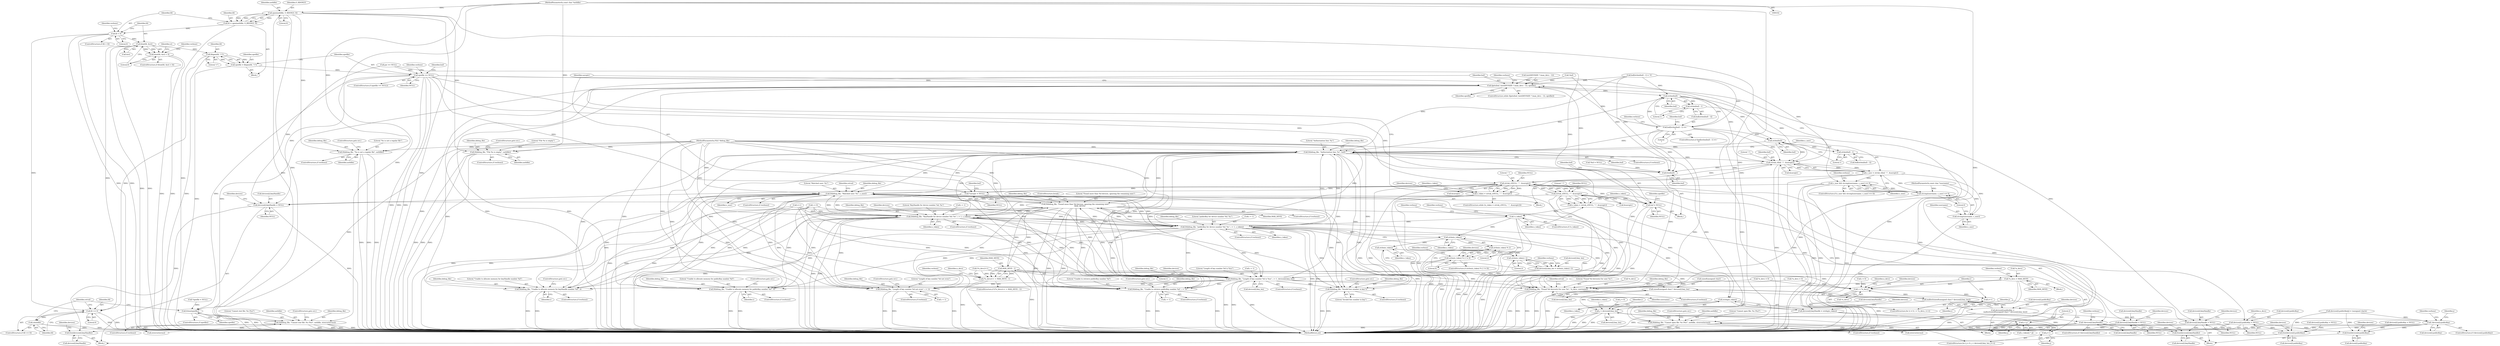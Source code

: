 digraph "0_pam-u2f_18b1914e32b74ff52000f10e97067e841e5fff62_1@API" {
"1000146" [label="(Call,open(authfile, O_RDONLY, 0))"];
"1000103" [label="(MethodParameterIn,const char *authfile)"];
"1000144" [label="(Call,fd = open(authfile, O_RDONLY, 0))"];
"1000151" [label="(Call,fd < 0)"];
"1000166" [label="(Call,fstat(fd, &st))"];
"1000165" [label="(Call,fstat(fd, &st) < 0)"];
"1000276" [label="(Call,fdopen(fd, \"r\"))"];
"1000274" [label="(Call,opwfile = fdopen(fd, \"r\"))"];
"1000280" [label="(Call,opwfile == NULL)"];
"1000316" [label="(Call,fgets(buf, (int)(DEVSIZE * (max_devs - 1)), opwfile))"];
"1000336" [label="(Call,strlen(buf))"];
"1000332" [label="(Call,buf[strlen(buf) - 1] == '\n')"];
"1000344" [label="(Call,strlen(buf))"];
"1000343" [label="(Call,strlen(buf) - 1)"];
"1000350" [label="(Call,D(debug_file, \"Authorization line: %s\", buf))"];
"1000356" [label="(Call,strtok_r(buf, \":\", &saveptr))"];
"1000354" [label="(Call,s_user = strtok_r(buf, \":\", &saveptr))"];
"1000362" [label="(Call,s_user && strcmp(username, s_user) == 0)"];
"1000372" [label="(Call,D(debug_file, \"Matched user: %s\", s_user))"];
"1000462" [label="(Call,D(debug_file, \"Found more than %d devices, ignoring the remaining ones\",\n               MAX_DEVS))"];
"1000452" [label="(Call,MAX_DEVS - 1)"];
"1000448" [label="(Call,(*n_devs)++ > MAX_DEVS - 1)"];
"1000456" [label="(Call,*n_devs = MAX_DEVS)"];
"1000384" [label="(Call,i < *n_devs)"];
"1000388" [label="(Call,i++)"];
"1000648" [label="(Call,D(debug_file, \"Found %d device(s) for user %s\", *n_devs, username))"];
"1000469" [label="(Call,D(debug_file, \"KeyHandle for device number %d: %s\", i + 1, s_token))"];
"1000482" [label="(Call,strdup(s_token))"];
"1000476" [label="(Call,devices[i].keyHandle = strdup(s_token))"];
"1000485" [label="(Call,!devices[i].keyHandle)"];
"1000391" [label="(Call,free(devices[i].keyHandle))"];
"1000670" [label="(Call,free(devices[i].keyHandle))"];
"1000494" [label="(Call,D(debug_file, \"Unable to allocate memory for keyHandle number %d\", i))"];
"1000512" [label="(Call,D(debug_file, \"Unable to retrieve publicKey number %d\", i + 1))"];
"1000521" [label="(Call,D(debug_file, \"publicKey for device number %d: %s\", i + 1, s_token))"];
"1000531" [label="(Call,strlen(s_token))"];
"1000530" [label="(Call,strlen(s_token) % 2)"];
"1000529" [label="(Call,strlen(s_token) % 2 != 0)"];
"1000552" [label="(Call,strlen(s_token))"];
"1000551" [label="(Call,strlen(s_token) / 2)"];
"1000545" [label="(Call,devices[i].key_len = strlen(s_token) / 2)"];
"1000557" [label="(Call,D(debug_file, \"Length of key number %d is %zu\", i + 1, devices[i].key_len))"];
"1000538" [label="(Call,D(debug_file, \"Length of key number %d not even\", i + 1))"];
"1000575" [label="(Call,sizeof(unsigned char) * devices[i].key_len)"];
"1000574" [label="(Call,malloc((sizeof(unsigned char) * devices[i].key_len)))"];
"1000568" [label="(Call,devices[i].publicKey =\n          malloc((sizeof(unsigned char) * devices[i].key_len)))"];
"1000584" [label="(Call,!devices[i].publicKey)"];
"1000397" [label="(Call,free(devices[i].publicKey))"];
"1000676" [label="(Call,free(devices[i].publicKey))"];
"1000602" [label="(Call,j < devices[i].key_len)"];
"1000619" [label="(Call,2 * j)"];
"1000609" [label="(Call,j++)"];
"1000593" [label="(Call,D(debug_file, \"Unable to allocate memory for publicKey number %d\", i))"];
"1000629" [label="(Call,D(debug_file, \"Invalid hex number in key\"))"];
"1000364" [label="(Call,strcmp(username, s_user) == 0)"];
"1000365" [label="(Call,strcmp(username, s_user))"];
"1000427" [label="(Call,strtok_r(NULL, \",\", &saveptr))"];
"1000328" [label="(Call,*saveptr = NULL)"];
"1000403" [label="(Call,devices[i].keyHandle = NULL)"];
"1000425" [label="(Call,s_token = strtok_r(NULL, \",\", &saveptr))"];
"1000433" [label="(Call,devices[i].keyHandle = NULL)"];
"1000440" [label="(Call,devices[i].publicKey = NULL)"];
"1000501" [label="(Call,strtok_r(NULL, \":\", &saveptr))"];
"1000499" [label="(Call,s_token = strtok_r(NULL, \":\", &saveptr))"];
"1000507" [label="(Call,!s_token)"];
"1000682" [label="(Call,devices[i].keyHandle = NULL)"];
"1000706" [label="(Call,buf = NULL)"];
"1000704" [label="(Call,free(buf))"];
"1000335" [label="(Call,strlen(buf) - 1)"];
"1000711" [label="(Call,fclose(opwfile))"];
"1000715" [label="(Call,fd >= 0)"];
"1000718" [label="(Call,close(fd))"];
"1000157" [label="(Call,D(debug_file, \"Cannot open file: %s (%s)\", authfile, strerror(errno)))"];
"1000174" [label="(Call,D(debug_file, \"Cannot stat file: %s (%s)\", authfile, strerror(errno)))"];
"1000190" [label="(Call,D(debug_file, \"%s is not a regular file\", authfile))"];
"1000204" [label="(Call,D(debug_file, \"File %s is empty\", authfile))"];
"1000436" [label="(Identifier,devices)"];
"1000375" [label="(Identifier,s_user)"];
"1000458" [label="(Identifier,n_devs)"];
"1000206" [label="(Literal,\"File %s is empty\")"];
"1000388" [label="(Call,i++)"];
"1000597" [label="(ControlStructure,goto err;)"];
"1000467" [label="(ControlStructure,if (verbose))"];
"1000174" [label="(Call,D(debug_file, \"Cannot stat file: %s (%s)\", authfile, strerror(errno)))"];
"1000357" [label="(Identifier,buf)"];
"1000362" [label="(Call,s_user && strcmp(username, s_user) == 0)"];
"1000155" [label="(ControlStructure,if (verbose))"];
"1000689" [label="(Call,devices[i].publicKey = NULL)"];
"1000386" [label="(Call,*n_devs)"];
"1000336" [label="(Call,strlen(buf))"];
"1000371" [label="(Identifier,verbose)"];
"1000432" [label="(Block,)"];
"1000499" [label="(Call,s_token = strtok_r(NULL, \":\", &saveptr))"];
"1000146" [label="(Call,open(authfile, O_RDONLY, 0))"];
"1000385" [label="(Identifier,i)"];
"1000403" [label="(Call,devices[i].keyHandle = NULL)"];
"1000433" [label="(Call,devices[i].keyHandle = NULL)"];
"1000331" [label="(ControlStructure,if (buf[strlen(buf) - 1] == '\n'))"];
"1000512" [label="(Call,D(debug_file, \"Unable to retrieve publicKey number %d\", i + 1))"];
"1000492" [label="(ControlStructure,if (verbose))"];
"1000358" [label="(Literal,\":\")"];
"1000649" [label="(Identifier,debug_file)"];
"1000173" [label="(Identifier,verbose)"];
"1000554" [label="(Literal,2)"];
"1000558" [label="(Identifier,debug_file)"];
"1000621" [label="(Identifier,j)"];
"1000591" [label="(ControlStructure,if (verbose))"];
"1000367" [label="(Identifier,s_user)"];
"1000532" [label="(Identifier,s_token)"];
"1000370" [label="(ControlStructure,if (verbose))"];
"1000610" [label="(Identifier,j)"];
"1000466" [label="(ControlStructure,break;)"];
"1000598" [label="(ControlStructure,for (j = 0; j < devices[i].key_len; j++))"];
"1000451" [label="(Identifier,n_devs)"];
"1000722" [label="(MethodReturn,int)"];
"1000279" [label="(ControlStructure,if (opwfile == NULL))"];
"1000406" [label="(Identifier,devices)"];
"1000205" [label="(Identifier,debug_file)"];
"1000317" [label="(Identifier,buf)"];
"1000531" [label="(Call,strlen(s_token))"];
"1000278" [label="(Literal,\"r\")"];
"1000454" [label="(Literal,1)"];
"1000389" [label="(Identifier,i)"];
"1000469" [label="(Call,D(debug_file, \"KeyHandle for device number %d: %s\", i + 1, s_token))"];
"1000465" [label="(Identifier,MAX_DEVS)"];
"1000104" [label="(MethodParameterIn,const char *username)"];
"1000718" [label="(Call,close(fd))"];
"1000585" [label="(Call,devices[i].publicKey)"];
"1000456" [label="(Call,*n_devs = MAX_DEVS)"];
"1000227" [label="(Call,pw == NULL)"];
"1000494" [label="(Call,D(debug_file, \"Unable to allocate memory for keyHandle number %d\", i))"];
"1000527" [label="(Identifier,s_token)"];
"1000333" [label="(Call,buf[strlen(buf) - 1])"];
"1000513" [label="(Identifier,debug_file)"];
"1000688" [label="(Identifier,NULL)"];
"1000158" [label="(Identifier,debug_file)"];
"1000609" [label="(Call,j++)"];
"1000404" [label="(Call,devices[i].keyHandle)"];
"1000519" [label="(ControlStructure,if (verbose))"];
"1000683" [label="(Call,devices[i].keyHandle)"];
"1000714" [label="(ControlStructure,if (fd >= 0))"];
"1000346" [label="(Literal,1)"];
"1000140" [label="(Call,*n_devs = 0)"];
"1000446" [label="(Identifier,NULL)"];
"1000151" [label="(Call,fd < 0)"];
"1000344" [label="(Call,strlen(buf))"];
"1000502" [label="(Identifier,NULL)"];
"1000208" [label="(ControlStructure,goto err;)"];
"1000353" [label="(Identifier,buf)"];
"1000594" [label="(Identifier,debug_file)"];
"1000617" [label="(Call,s_token[2 * j])"];
"1000486" [label="(Call,devices[i].keyHandle)"];
"1000421" [label="(Call,i = 0)"];
"1000190" [label="(Call,D(debug_file, \"%s is not a regular file\", authfile))"];
"1000648" [label="(Call,D(debug_file, \"Found %d device(s) for user %s\", *n_devs, username))"];
"1000394" [label="(Identifier,devices)"];
"1000409" [label="(Identifier,NULL)"];
"1000709" [label="(ControlStructure,if (opwfile))"];
"1000453" [label="(Identifier,MAX_DEVS)"];
"1000571" [label="(Identifier,devices)"];
"1000655" [label="(Identifier,retval)"];
"1000350" [label="(Call,D(debug_file, \"Authorization line: %s\", buf))"];
"1000600" [label="(Identifier,j)"];
"1000398" [label="(Call,devices[i].publicKey)"];
"1000191" [label="(Identifier,debug_file)"];
"1000274" [label="(Call,opwfile = fdopen(fd, \"r\"))"];
"1000529" [label="(Call,strlen(s_token) % 2 != 0)"];
"1000334" [label="(Identifier,buf)"];
"1000397" [label="(Call,free(devices[i].publicKey))"];
"1000167" [label="(Identifier,fd)"];
"1000373" [label="(Identifier,debug_file)"];
"1000633" [label="(Call,devices[i].publicKey[j] = (unsigned char)x)"];
"1000595" [label="(Literal,\"Unable to allocate memory for publicKey number %d\")"];
"1000285" [label="(Identifier,verbose)"];
"1000356" [label="(Call,strtok_r(buf, \":\", &saveptr))"];
"1000471" [label="(Literal,\"KeyHandle for device number %d: %s\")"];
"1000682" [label="(Call,devices[i].keyHandle = NULL)"];
"1000632" [label="(ControlStructure,goto err;)"];
"1000110" [label="(Block,)"];
"1000425" [label="(Call,s_token = strtok_r(NULL, \",\", &saveptr))"];
"1000484" [label="(ControlStructure,if (!devices[i].keyHandle))"];
"1000343" [label="(Call,strlen(buf) - 1)"];
"1000536" [label="(ControlStructure,if (verbose))"];
"1000429" [label="(Literal,\",\")"];
"1000468" [label="(Identifier,verbose)"];
"1000337" [label="(Identifier,buf)"];
"1000282" [label="(Identifier,NULL)"];
"1000501" [label="(Call,strtok_r(NULL, \":\", &saveptr))"];
"1000339" [label="(Literal,'\n')"];
"1000380" [label="(ControlStructure,for (i = 0; i < *n_devs; i++))"];
"1000515" [label="(Call,i + 1)"];
"1000345" [label="(Identifier,buf)"];
"1000440" [label="(Call,devices[i].publicKey = NULL)"];
"1000434" [label="(Call,devices[i].keyHandle)"];
"1000520" [label="(Identifier,verbose)"];
"1000653" [label="(Identifier,username)"];
"1000717" [label="(Literal,0)"];
"1000177" [label="(Identifier,authfile)"];
"1000180" [label="(ControlStructure,goto err;)"];
"1000349" [label="(Identifier,verbose)"];
"1000568" [label="(Call,devices[i].publicKey =\n          malloc((sizeof(unsigned char) * devices[i].key_len)))"];
"1000153" [label="(Literal,0)"];
"1000498" [label="(ControlStructure,goto err;)"];
"1000619" [label="(Call,2 * j)"];
"1000631" [label="(Literal,\"Invalid hex number in key\")"];
"1000355" [label="(Identifier,s_user)"];
"1000521" [label="(Call,D(debug_file, \"publicKey for device number %d: %s\", i + 1, s_token))"];
"1000428" [label="(Identifier,NULL)"];
"1000670" [label="(Call,free(devices[i].keyHandle))"];
"1000413" [label="(Identifier,devices)"];
"1000335" [label="(Call,strlen(buf) - 1)"];
"1000603" [label="(Identifier,j)"];
"1000368" [label="(Literal,0)"];
"1000719" [label="(Identifier,fd)"];
"1000540" [label="(Literal,\"Length of key number %d not even\")"];
"1000424" [label="(ControlStructure,while ((s_token = strtok_r(NULL, \",\", &saveptr))))"];
"1000551" [label="(Call,strlen(s_token) / 2)"];
"1000493" [label="(Identifier,verbose)"];
"1000539" [label="(Identifier,debug_file)"];
"1000538" [label="(Call,D(debug_file, \"Length of key number %d not even\", i + 1))"];
"1000510" [label="(ControlStructure,if (verbose))"];
"1000514" [label="(Literal,\"Unable to retrieve publicKey number %d\")"];
"1000163" [label="(ControlStructure,goto err;)"];
"1000152" [label="(Identifier,fd)"];
"1000147" [label="(Identifier,authfile)"];
"1000366" [label="(Identifier,username)"];
"1000705" [label="(Identifier,buf)"];
"1000112" [label="(Call,*buf = NULL)"];
"1000148" [label="(Identifier,O_RDONLY)"];
"1000679" [label="(Identifier,devices)"];
"1000318" [label="(Call,(int)(DEVSIZE * (max_devs - 1)))"];
"1000704" [label="(Call,free(buf))"];
"1000496" [label="(Literal,\"Unable to allocate memory for keyHandle number %d\")"];
"1000332" [label="(Call,buf[strlen(buf) - 1] == '\n')"];
"1000340" [label="(Call,buf[strlen(buf) - 1] = '\0')"];
"1000530" [label="(Call,strlen(s_token) % 2)"];
"1000592" [label="(Identifier,verbose)"];
"1000596" [label="(Identifier,i)"];
"1000706" [label="(Call,buf = NULL)"];
"1000103" [label="(MethodParameterIn,const char *authfile)"];
"1000677" [label="(Call,devices[i].publicKey)"];
"1000511" [label="(Identifier,verbose)"];
"1000630" [label="(Identifier,debug_file)"];
"1000390" [label="(Block,)"];
"1000170" [label="(Literal,0)"];
"1000364" [label="(Call,strcmp(username, s_user) == 0)"];
"1000448" [label="(Call,(*n_devs)++ > MAX_DEVS - 1)"];
"1000457" [label="(Call,*n_devs)"];
"1000150" [label="(ControlStructure,if (fd < 0))"];
"1000365" [label="(Call,strcmp(username, s_user))"];
"1000669" [label="(Block,)"];
"1000587" [label="(Identifier,devices)"];
"1000504" [label="(Call,&saveptr)"];
"1000569" [label="(Call,devices[i].publicKey)"];
"1000427" [label="(Call,strtok_r(NULL, \",\", &saveptr))"];
"1000329" [label="(Identifier,saveptr)"];
"1000276" [label="(Call,fdopen(fd, \"r\"))"];
"1000646" [label="(ControlStructure,if (verbose))"];
"1000392" [label="(Call,devices[i].keyHandle)"];
"1000522" [label="(Identifier,debug_file)"];
"1000330" [label="(Identifier,NULL)"];
"1000374" [label="(Literal,\"Matched user: %s\")"];
"1000161" [label="(Call,strerror(errno))"];
"1000160" [label="(Identifier,authfile)"];
"1000193" [label="(Identifier,authfile)"];
"1000351" [label="(Identifier,debug_file)"];
"1000708" [label="(Identifier,NULL)"];
"1000507" [label="(Call,!s_token)"];
"1000583" [label="(ControlStructure,if (!devices[i].publicKey))"];
"1000430" [label="(Call,&saveptr)"];
"1000325" [label="(Identifier,opwfile)"];
"1000671" [label="(Call,devices[i].keyHandle)"];
"1000315" [label="(ControlStructure,while (fgets(buf, (int)(DEVSIZE * (max_devs - 1)), opwfile)))"];
"1000500" [label="(Identifier,s_token)"];
"1000188" [label="(ControlStructure,if (verbose))"];
"1000575" [label="(Call,sizeof(unsigned char) * devices[i].key_len)"];
"1000552" [label="(Call,strlen(s_token))"];
"1000293" [label="(Identifier,buf)"];
"1000281" [label="(Identifier,opwfile)"];
"1000165" [label="(Call,fstat(fd, &st) < 0)"];
"1000316" [label="(Call,fgets(buf, (int)(DEVSIZE * (max_devs - 1)), opwfile))"];
"1000361" [label="(ControlStructure,if (s_user && strcmp(username, s_user) == 0))"];
"1000495" [label="(Identifier,debug_file)"];
"1000544" [label="(ControlStructure,goto err;)"];
"1000707" [label="(Identifier,buf)"];
"1000533" [label="(Literal,2)"];
"1000485" [label="(Call,!devices[i].keyHandle)"];
"1000477" [label="(Call,devices[i].keyHandle)"];
"1000604" [label="(Call,devices[i].key_len)"];
"1000599" [label="(Call,j = 0)"];
"1000475" [label="(Identifier,s_token)"];
"1000156" [label="(Identifier,verbose)"];
"1000372" [label="(Call,D(debug_file, \"Matched user: %s\", s_user))"];
"1000716" [label="(Identifier,fd)"];
"1000685" [label="(Identifier,devices)"];
"1000302" [label="(Call,!buf)"];
"1000534" [label="(Literal,0)"];
"1000644" [label="(Call,i++)"];
"1000166" [label="(Call,fstat(fd, &st))"];
"1000460" [label="(ControlStructure,if (verbose))"];
"1000280" [label="(Call,opwfile == NULL)"];
"1000172" [label="(ControlStructure,if (verbose))"];
"1000647" [label="(Identifier,verbose)"];
"1000443" [label="(Identifier,devices)"];
"1000559" [label="(Literal,\"Length of key number %d is %zu\")"];
"1000202" [label="(ControlStructure,if (verbose))"];
"1000455" [label="(Block,)"];
"1000417" [label="(Call,*n_devs = 0)"];
"1000541" [label="(Call,i + 1)"];
"1000185" [label="(Identifier,st)"];
"1000546" [label="(Call,devices[i].key_len)"];
"1000508" [label="(Identifier,s_token)"];
"1000548" [label="(Identifier,devices)"];
"1000207" [label="(Identifier,authfile)"];
"1000449" [label="(Call,(*n_devs)++)"];
"1000381" [label="(Call,i = 0)"];
"1000545" [label="(Call,devices[i].key_len = strlen(s_token) / 2)"];
"1000537" [label="(Identifier,verbose)"];
"1000584" [label="(Call,!devices[i].publicKey)"];
"1000275" [label="(Identifier,opwfile)"];
"1000363" [label="(Identifier,s_user)"];
"1000483" [label="(Identifier,s_token)"];
"1000518" [label="(ControlStructure,goto err;)"];
"1000426" [label="(Identifier,s_token)"];
"1000476" [label="(Call,devices[i].keyHandle = strdup(s_token))"];
"1000482" [label="(Call,strdup(s_token))"];
"1000326" [label="(Block,)"];
"1000578" [label="(Call,devices[i].key_len)"];
"1000721" [label="(Identifier,retval)"];
"1000627" [label="(ControlStructure,if (verbose))"];
"1000194" [label="(ControlStructure,goto err;)"];
"1000462" [label="(Call,D(debug_file, \"Found more than %d devices, ignoring the remaining ones\",\n               MAX_DEVS))"];
"1000459" [label="(Identifier,MAX_DEVS)"];
"1000472" [label="(Call,i + 1)"];
"1000528" [label="(ControlStructure,if (strlen(s_token) % 2 != 0))"];
"1000523" [label="(Literal,\"publicKey for device number %d: %s\")"];
"1000400" [label="(Identifier,devices)"];
"1000553" [label="(Identifier,s_token)"];
"1000555" [label="(ControlStructure,if (verbose))"];
"1000178" [label="(Call,strerror(errno))"];
"1000602" [label="(Call,j < devices[i].key_len)"];
"1000710" [label="(Identifier,opwfile)"];
"1000354" [label="(Call,s_user = strtok_r(buf, \":\", &saveptr))"];
"1000461" [label="(Identifier,verbose)"];
"1000557" [label="(Call,D(debug_file, \"Length of key number %d is %zu\", i + 1, devices[i].key_len))"];
"1000464" [label="(Literal,\"Found more than %d devices, ignoring the remaining ones\")"];
"1000204" [label="(Call,D(debug_file, \"File %s is empty\", authfile))"];
"1000620" [label="(Literal,2)"];
"1000692" [label="(Identifier,devices)"];
"1000175" [label="(Identifier,debug_file)"];
"1000384" [label="(Call,i < *n_devs)"];
"1000712" [label="(Identifier,opwfile)"];
"1000447" [label="(ControlStructure,if ((*n_devs)++ > MAX_DEVS - 1))"];
"1000144" [label="(Call,fd = open(authfile, O_RDONLY, 0))"];
"1000711" [label="(Call,fclose(opwfile))"];
"1000192" [label="(Literal,\"%s is not a regular file\")"];
"1000176" [label="(Literal,\"Cannot stat file: %s (%s)\")"];
"1000328" [label="(Call,*saveptr = NULL)"];
"1000463" [label="(Identifier,debug_file)"];
"1000338" [label="(Literal,1)"];
"1000715" [label="(Call,fd >= 0)"];
"1000452" [label="(Call,MAX_DEVS - 1)"];
"1000676" [label="(Call,free(devices[i].publicKey))"];
"1000470" [label="(Identifier,debug_file)"];
"1000410" [label="(Call,devices[i].publicKey = NULL)"];
"1000506" [label="(ControlStructure,if (!s_token))"];
"1000563" [label="(Call,devices[i].key_len)"];
"1000341" [label="(Call,buf[strlen(buf) - 1])"];
"1000703" [label="(Block,)"];
"1000439" [label="(Identifier,NULL)"];
"1000576" [label="(Call,sizeof(unsigned char))"];
"1000352" [label="(Literal,\"Authorization line: %s\")"];
"1000391" [label="(Call,free(devices[i].keyHandle))"];
"1000556" [label="(Identifier,verbose)"];
"1000157" [label="(Call,D(debug_file, \"Cannot open file: %s (%s)\", authfile, strerror(errno)))"];
"1000497" [label="(Identifier,i)"];
"1000650" [label="(Literal,\"Found %d device(s) for user %s\")"];
"1000479" [label="(Identifier,devices)"];
"1000645" [label="(Identifier,i)"];
"1000348" [label="(ControlStructure,if (verbose))"];
"1000618" [label="(Identifier,s_token)"];
"1000503" [label="(Literal,\":\")"];
"1000419" [label="(Identifier,n_devs)"];
"1000377" [label="(Identifier,retval)"];
"1000159" [label="(Literal,\"Cannot open file: %s (%s)\")"];
"1000277" [label="(Identifier,fd)"];
"1000359" [label="(Call,&saveptr)"];
"1000629" [label="(Call,D(debug_file, \"Invalid hex number in key\"))"];
"1000342" [label="(Identifier,buf)"];
"1000560" [label="(Call,i + 1)"];
"1000149" [label="(Literal,0)"];
"1000168" [label="(Call,&st)"];
"1000441" [label="(Call,devices[i].publicKey)"];
"1000574" [label="(Call,malloc((sizeof(unsigned char) * devices[i].key_len)))"];
"1000107" [label="(MethodParameterIn,FILE *debug_file)"];
"1000593" [label="(Call,D(debug_file, \"Unable to allocate memory for publicKey number %d\", i))"];
"1000135" [label="(Call,*opwfile = NULL)"];
"1000651" [label="(Call,*n_devs)"];
"1000164" [label="(ControlStructure,if (fstat(fd, &st) < 0))"];
"1000488" [label="(Identifier,devices)"];
"1000524" [label="(Call,i + 1)"];
"1000145" [label="(Identifier,fd)"];
"1000146" -> "1000144"  [label="AST: "];
"1000146" -> "1000149"  [label="CFG: "];
"1000147" -> "1000146"  [label="AST: "];
"1000148" -> "1000146"  [label="AST: "];
"1000149" -> "1000146"  [label="AST: "];
"1000144" -> "1000146"  [label="CFG: "];
"1000146" -> "1000722"  [label="DDG: "];
"1000146" -> "1000722"  [label="DDG: "];
"1000146" -> "1000144"  [label="DDG: "];
"1000146" -> "1000144"  [label="DDG: "];
"1000146" -> "1000144"  [label="DDG: "];
"1000103" -> "1000146"  [label="DDG: "];
"1000146" -> "1000157"  [label="DDG: "];
"1000146" -> "1000174"  [label="DDG: "];
"1000146" -> "1000190"  [label="DDG: "];
"1000146" -> "1000204"  [label="DDG: "];
"1000103" -> "1000102"  [label="AST: "];
"1000103" -> "1000722"  [label="DDG: "];
"1000103" -> "1000157"  [label="DDG: "];
"1000103" -> "1000174"  [label="DDG: "];
"1000103" -> "1000190"  [label="DDG: "];
"1000103" -> "1000204"  [label="DDG: "];
"1000144" -> "1000110"  [label="AST: "];
"1000145" -> "1000144"  [label="AST: "];
"1000152" -> "1000144"  [label="CFG: "];
"1000144" -> "1000722"  [label="DDG: "];
"1000144" -> "1000151"  [label="DDG: "];
"1000151" -> "1000150"  [label="AST: "];
"1000151" -> "1000153"  [label="CFG: "];
"1000152" -> "1000151"  [label="AST: "];
"1000153" -> "1000151"  [label="AST: "];
"1000156" -> "1000151"  [label="CFG: "];
"1000167" -> "1000151"  [label="CFG: "];
"1000151" -> "1000722"  [label="DDG: "];
"1000151" -> "1000722"  [label="DDG: "];
"1000151" -> "1000166"  [label="DDG: "];
"1000151" -> "1000715"  [label="DDG: "];
"1000166" -> "1000165"  [label="AST: "];
"1000166" -> "1000168"  [label="CFG: "];
"1000167" -> "1000166"  [label="AST: "];
"1000168" -> "1000166"  [label="AST: "];
"1000170" -> "1000166"  [label="CFG: "];
"1000166" -> "1000722"  [label="DDG: "];
"1000166" -> "1000722"  [label="DDG: "];
"1000166" -> "1000165"  [label="DDG: "];
"1000166" -> "1000165"  [label="DDG: "];
"1000166" -> "1000276"  [label="DDG: "];
"1000166" -> "1000715"  [label="DDG: "];
"1000165" -> "1000164"  [label="AST: "];
"1000165" -> "1000170"  [label="CFG: "];
"1000170" -> "1000165"  [label="AST: "];
"1000173" -> "1000165"  [label="CFG: "];
"1000185" -> "1000165"  [label="CFG: "];
"1000165" -> "1000722"  [label="DDG: "];
"1000165" -> "1000722"  [label="DDG: "];
"1000276" -> "1000274"  [label="AST: "];
"1000276" -> "1000278"  [label="CFG: "];
"1000277" -> "1000276"  [label="AST: "];
"1000278" -> "1000276"  [label="AST: "];
"1000274" -> "1000276"  [label="CFG: "];
"1000276" -> "1000722"  [label="DDG: "];
"1000276" -> "1000274"  [label="DDG: "];
"1000276" -> "1000274"  [label="DDG: "];
"1000276" -> "1000715"  [label="DDG: "];
"1000274" -> "1000110"  [label="AST: "];
"1000275" -> "1000274"  [label="AST: "];
"1000281" -> "1000274"  [label="CFG: "];
"1000274" -> "1000722"  [label="DDG: "];
"1000274" -> "1000280"  [label="DDG: "];
"1000280" -> "1000279"  [label="AST: "];
"1000280" -> "1000282"  [label="CFG: "];
"1000281" -> "1000280"  [label="AST: "];
"1000282" -> "1000280"  [label="AST: "];
"1000285" -> "1000280"  [label="CFG: "];
"1000293" -> "1000280"  [label="CFG: "];
"1000280" -> "1000722"  [label="DDG: "];
"1000280" -> "1000722"  [label="DDG: "];
"1000280" -> "1000722"  [label="DDG: "];
"1000227" -> "1000280"  [label="DDG: "];
"1000280" -> "1000316"  [label="DDG: "];
"1000280" -> "1000328"  [label="DDG: "];
"1000280" -> "1000403"  [label="DDG: "];
"1000280" -> "1000427"  [label="DDG: "];
"1000280" -> "1000682"  [label="DDG: "];
"1000280" -> "1000706"  [label="DDG: "];
"1000280" -> "1000711"  [label="DDG: "];
"1000316" -> "1000315"  [label="AST: "];
"1000316" -> "1000325"  [label="CFG: "];
"1000317" -> "1000316"  [label="AST: "];
"1000318" -> "1000316"  [label="AST: "];
"1000325" -> "1000316"  [label="AST: "];
"1000329" -> "1000316"  [label="CFG: "];
"1000647" -> "1000316"  [label="CFG: "];
"1000316" -> "1000722"  [label="DDG: "];
"1000316" -> "1000722"  [label="DDG: "];
"1000316" -> "1000722"  [label="DDG: "];
"1000316" -> "1000722"  [label="DDG: "];
"1000332" -> "1000316"  [label="DDG: "];
"1000340" -> "1000316"  [label="DDG: "];
"1000302" -> "1000316"  [label="DDG: "];
"1000356" -> "1000316"  [label="DDG: "];
"1000318" -> "1000316"  [label="DDG: "];
"1000316" -> "1000336"  [label="DDG: "];
"1000316" -> "1000704"  [label="DDG: "];
"1000316" -> "1000711"  [label="DDG: "];
"1000336" -> "1000335"  [label="AST: "];
"1000336" -> "1000337"  [label="CFG: "];
"1000337" -> "1000336"  [label="AST: "];
"1000338" -> "1000336"  [label="CFG: "];
"1000336" -> "1000332"  [label="DDG: "];
"1000336" -> "1000335"  [label="DDG: "];
"1000332" -> "1000336"  [label="DDG: "];
"1000340" -> "1000336"  [label="DDG: "];
"1000336" -> "1000344"  [label="DDG: "];
"1000336" -> "1000350"  [label="DDG: "];
"1000336" -> "1000356"  [label="DDG: "];
"1000332" -> "1000331"  [label="AST: "];
"1000332" -> "1000339"  [label="CFG: "];
"1000333" -> "1000332"  [label="AST: "];
"1000339" -> "1000332"  [label="AST: "];
"1000342" -> "1000332"  [label="CFG: "];
"1000349" -> "1000332"  [label="CFG: "];
"1000332" -> "1000722"  [label="DDG: "];
"1000332" -> "1000722"  [label="DDG: "];
"1000340" -> "1000332"  [label="DDG: "];
"1000332" -> "1000344"  [label="DDG: "];
"1000332" -> "1000350"  [label="DDG: "];
"1000332" -> "1000356"  [label="DDG: "];
"1000332" -> "1000704"  [label="DDG: "];
"1000344" -> "1000343"  [label="AST: "];
"1000344" -> "1000345"  [label="CFG: "];
"1000345" -> "1000344"  [label="AST: "];
"1000346" -> "1000344"  [label="CFG: "];
"1000344" -> "1000343"  [label="DDG: "];
"1000344" -> "1000350"  [label="DDG: "];
"1000344" -> "1000356"  [label="DDG: "];
"1000343" -> "1000341"  [label="AST: "];
"1000343" -> "1000346"  [label="CFG: "];
"1000346" -> "1000343"  [label="AST: "];
"1000341" -> "1000343"  [label="CFG: "];
"1000343" -> "1000722"  [label="DDG: "];
"1000350" -> "1000348"  [label="AST: "];
"1000350" -> "1000353"  [label="CFG: "];
"1000351" -> "1000350"  [label="AST: "];
"1000352" -> "1000350"  [label="AST: "];
"1000353" -> "1000350"  [label="AST: "];
"1000355" -> "1000350"  [label="CFG: "];
"1000350" -> "1000722"  [label="DDG: "];
"1000350" -> "1000722"  [label="DDG: "];
"1000521" -> "1000350"  [label="DDG: "];
"1000462" -> "1000350"  [label="DDG: "];
"1000469" -> "1000350"  [label="DDG: "];
"1000372" -> "1000350"  [label="DDG: "];
"1000557" -> "1000350"  [label="DDG: "];
"1000107" -> "1000350"  [label="DDG: "];
"1000340" -> "1000350"  [label="DDG: "];
"1000350" -> "1000356"  [label="DDG: "];
"1000350" -> "1000372"  [label="DDG: "];
"1000350" -> "1000462"  [label="DDG: "];
"1000350" -> "1000469"  [label="DDG: "];
"1000350" -> "1000494"  [label="DDG: "];
"1000350" -> "1000512"  [label="DDG: "];
"1000350" -> "1000521"  [label="DDG: "];
"1000350" -> "1000538"  [label="DDG: "];
"1000350" -> "1000557"  [label="DDG: "];
"1000350" -> "1000593"  [label="DDG: "];
"1000350" -> "1000629"  [label="DDG: "];
"1000350" -> "1000648"  [label="DDG: "];
"1000356" -> "1000354"  [label="AST: "];
"1000356" -> "1000359"  [label="CFG: "];
"1000357" -> "1000356"  [label="AST: "];
"1000358" -> "1000356"  [label="AST: "];
"1000359" -> "1000356"  [label="AST: "];
"1000354" -> "1000356"  [label="CFG: "];
"1000356" -> "1000722"  [label="DDG: "];
"1000356" -> "1000722"  [label="DDG: "];
"1000356" -> "1000354"  [label="DDG: "];
"1000356" -> "1000354"  [label="DDG: "];
"1000356" -> "1000354"  [label="DDG: "];
"1000340" -> "1000356"  [label="DDG: "];
"1000427" -> "1000356"  [label="DDG: "];
"1000356" -> "1000427"  [label="DDG: "];
"1000356" -> "1000704"  [label="DDG: "];
"1000354" -> "1000326"  [label="AST: "];
"1000355" -> "1000354"  [label="AST: "];
"1000363" -> "1000354"  [label="CFG: "];
"1000354" -> "1000722"  [label="DDG: "];
"1000354" -> "1000362"  [label="DDG: "];
"1000354" -> "1000364"  [label="DDG: "];
"1000354" -> "1000365"  [label="DDG: "];
"1000362" -> "1000361"  [label="AST: "];
"1000362" -> "1000363"  [label="CFG: "];
"1000362" -> "1000364"  [label="CFG: "];
"1000363" -> "1000362"  [label="AST: "];
"1000364" -> "1000362"  [label="AST: "];
"1000317" -> "1000362"  [label="CFG: "];
"1000371" -> "1000362"  [label="CFG: "];
"1000362" -> "1000722"  [label="DDG: "];
"1000362" -> "1000722"  [label="DDG: "];
"1000362" -> "1000722"  [label="DDG: "];
"1000364" -> "1000362"  [label="DDG: "];
"1000364" -> "1000362"  [label="DDG: "];
"1000362" -> "1000372"  [label="DDG: "];
"1000372" -> "1000370"  [label="AST: "];
"1000372" -> "1000375"  [label="CFG: "];
"1000373" -> "1000372"  [label="AST: "];
"1000374" -> "1000372"  [label="AST: "];
"1000375" -> "1000372"  [label="AST: "];
"1000377" -> "1000372"  [label="CFG: "];
"1000372" -> "1000722"  [label="DDG: "];
"1000372" -> "1000722"  [label="DDG: "];
"1000372" -> "1000722"  [label="DDG: "];
"1000521" -> "1000372"  [label="DDG: "];
"1000462" -> "1000372"  [label="DDG: "];
"1000469" -> "1000372"  [label="DDG: "];
"1000557" -> "1000372"  [label="DDG: "];
"1000107" -> "1000372"  [label="DDG: "];
"1000372" -> "1000462"  [label="DDG: "];
"1000372" -> "1000469"  [label="DDG: "];
"1000372" -> "1000494"  [label="DDG: "];
"1000372" -> "1000512"  [label="DDG: "];
"1000372" -> "1000521"  [label="DDG: "];
"1000372" -> "1000538"  [label="DDG: "];
"1000372" -> "1000557"  [label="DDG: "];
"1000372" -> "1000593"  [label="DDG: "];
"1000372" -> "1000629"  [label="DDG: "];
"1000372" -> "1000648"  [label="DDG: "];
"1000462" -> "1000460"  [label="AST: "];
"1000462" -> "1000465"  [label="CFG: "];
"1000463" -> "1000462"  [label="AST: "];
"1000464" -> "1000462"  [label="AST: "];
"1000465" -> "1000462"  [label="AST: "];
"1000466" -> "1000462"  [label="CFG: "];
"1000462" -> "1000722"  [label="DDG: "];
"1000462" -> "1000722"  [label="DDG: "];
"1000462" -> "1000722"  [label="DDG: "];
"1000462" -> "1000452"  [label="DDG: "];
"1000521" -> "1000462"  [label="DDG: "];
"1000469" -> "1000462"  [label="DDG: "];
"1000557" -> "1000462"  [label="DDG: "];
"1000107" -> "1000462"  [label="DDG: "];
"1000452" -> "1000462"  [label="DDG: "];
"1000462" -> "1000469"  [label="DDG: "];
"1000462" -> "1000494"  [label="DDG: "];
"1000462" -> "1000512"  [label="DDG: "];
"1000462" -> "1000521"  [label="DDG: "];
"1000462" -> "1000538"  [label="DDG: "];
"1000462" -> "1000557"  [label="DDG: "];
"1000462" -> "1000593"  [label="DDG: "];
"1000462" -> "1000629"  [label="DDG: "];
"1000462" -> "1000648"  [label="DDG: "];
"1000452" -> "1000448"  [label="AST: "];
"1000452" -> "1000454"  [label="CFG: "];
"1000453" -> "1000452"  [label="AST: "];
"1000454" -> "1000452"  [label="AST: "];
"1000448" -> "1000452"  [label="CFG: "];
"1000452" -> "1000722"  [label="DDG: "];
"1000452" -> "1000448"  [label="DDG: "];
"1000452" -> "1000448"  [label="DDG: "];
"1000452" -> "1000456"  [label="DDG: "];
"1000448" -> "1000447"  [label="AST: "];
"1000449" -> "1000448"  [label="AST: "];
"1000458" -> "1000448"  [label="CFG: "];
"1000468" -> "1000448"  [label="CFG: "];
"1000448" -> "1000722"  [label="DDG: "];
"1000448" -> "1000722"  [label="DDG: "];
"1000449" -> "1000448"  [label="DDG: "];
"1000456" -> "1000455"  [label="AST: "];
"1000456" -> "1000459"  [label="CFG: "];
"1000457" -> "1000456"  [label="AST: "];
"1000459" -> "1000456"  [label="AST: "];
"1000461" -> "1000456"  [label="CFG: "];
"1000456" -> "1000722"  [label="DDG: "];
"1000456" -> "1000722"  [label="DDG: "];
"1000456" -> "1000384"  [label="DDG: "];
"1000456" -> "1000648"  [label="DDG: "];
"1000384" -> "1000380"  [label="AST: "];
"1000384" -> "1000386"  [label="CFG: "];
"1000385" -> "1000384"  [label="AST: "];
"1000386" -> "1000384"  [label="AST: "];
"1000394" -> "1000384"  [label="CFG: "];
"1000419" -> "1000384"  [label="CFG: "];
"1000384" -> "1000722"  [label="DDG: "];
"1000388" -> "1000384"  [label="DDG: "];
"1000381" -> "1000384"  [label="DDG: "];
"1000140" -> "1000384"  [label="DDG: "];
"1000449" -> "1000384"  [label="DDG: "];
"1000417" -> "1000384"  [label="DDG: "];
"1000384" -> "1000388"  [label="DDG: "];
"1000388" -> "1000380"  [label="AST: "];
"1000388" -> "1000389"  [label="CFG: "];
"1000389" -> "1000388"  [label="AST: "];
"1000385" -> "1000388"  [label="CFG: "];
"1000648" -> "1000646"  [label="AST: "];
"1000648" -> "1000653"  [label="CFG: "];
"1000649" -> "1000648"  [label="AST: "];
"1000650" -> "1000648"  [label="AST: "];
"1000651" -> "1000648"  [label="AST: "];
"1000653" -> "1000648"  [label="AST: "];
"1000655" -> "1000648"  [label="CFG: "];
"1000648" -> "1000722"  [label="DDG: "];
"1000648" -> "1000722"  [label="DDG: "];
"1000648" -> "1000722"  [label="DDG: "];
"1000648" -> "1000722"  [label="DDG: "];
"1000521" -> "1000648"  [label="DDG: "];
"1000469" -> "1000648"  [label="DDG: "];
"1000557" -> "1000648"  [label="DDG: "];
"1000107" -> "1000648"  [label="DDG: "];
"1000140" -> "1000648"  [label="DDG: "];
"1000449" -> "1000648"  [label="DDG: "];
"1000417" -> "1000648"  [label="DDG: "];
"1000104" -> "1000648"  [label="DDG: "];
"1000469" -> "1000467"  [label="AST: "];
"1000469" -> "1000475"  [label="CFG: "];
"1000470" -> "1000469"  [label="AST: "];
"1000471" -> "1000469"  [label="AST: "];
"1000472" -> "1000469"  [label="AST: "];
"1000475" -> "1000469"  [label="AST: "];
"1000479" -> "1000469"  [label="CFG: "];
"1000469" -> "1000722"  [label="DDG: "];
"1000469" -> "1000722"  [label="DDG: "];
"1000469" -> "1000722"  [label="DDG: "];
"1000521" -> "1000469"  [label="DDG: "];
"1000557" -> "1000469"  [label="DDG: "];
"1000107" -> "1000469"  [label="DDG: "];
"1000421" -> "1000469"  [label="DDG: "];
"1000644" -> "1000469"  [label="DDG: "];
"1000425" -> "1000469"  [label="DDG: "];
"1000469" -> "1000482"  [label="DDG: "];
"1000469" -> "1000494"  [label="DDG: "];
"1000469" -> "1000512"  [label="DDG: "];
"1000469" -> "1000521"  [label="DDG: "];
"1000469" -> "1000538"  [label="DDG: "];
"1000469" -> "1000557"  [label="DDG: "];
"1000469" -> "1000593"  [label="DDG: "];
"1000469" -> "1000629"  [label="DDG: "];
"1000482" -> "1000476"  [label="AST: "];
"1000482" -> "1000483"  [label="CFG: "];
"1000483" -> "1000482"  [label="AST: "];
"1000476" -> "1000482"  [label="CFG: "];
"1000482" -> "1000722"  [label="DDG: "];
"1000482" -> "1000476"  [label="DDG: "];
"1000425" -> "1000482"  [label="DDG: "];
"1000476" -> "1000432"  [label="AST: "];
"1000477" -> "1000476"  [label="AST: "];
"1000488" -> "1000476"  [label="CFG: "];
"1000476" -> "1000722"  [label="DDG: "];
"1000476" -> "1000485"  [label="DDG: "];
"1000485" -> "1000484"  [label="AST: "];
"1000485" -> "1000486"  [label="CFG: "];
"1000486" -> "1000485"  [label="AST: "];
"1000493" -> "1000485"  [label="CFG: "];
"1000500" -> "1000485"  [label="CFG: "];
"1000485" -> "1000722"  [label="DDG: "];
"1000485" -> "1000722"  [label="DDG: "];
"1000485" -> "1000391"  [label="DDG: "];
"1000485" -> "1000670"  [label="DDG: "];
"1000391" -> "1000390"  [label="AST: "];
"1000391" -> "1000392"  [label="CFG: "];
"1000392" -> "1000391"  [label="AST: "];
"1000400" -> "1000391"  [label="CFG: "];
"1000403" -> "1000391"  [label="DDG: "];
"1000433" -> "1000391"  [label="DDG: "];
"1000670" -> "1000669"  [label="AST: "];
"1000670" -> "1000671"  [label="CFG: "];
"1000671" -> "1000670"  [label="AST: "];
"1000679" -> "1000670"  [label="CFG: "];
"1000682" -> "1000670"  [label="DDG: "];
"1000494" -> "1000492"  [label="AST: "];
"1000494" -> "1000497"  [label="CFG: "];
"1000495" -> "1000494"  [label="AST: "];
"1000496" -> "1000494"  [label="AST: "];
"1000497" -> "1000494"  [label="AST: "];
"1000498" -> "1000494"  [label="CFG: "];
"1000494" -> "1000722"  [label="DDG: "];
"1000494" -> "1000722"  [label="DDG: "];
"1000521" -> "1000494"  [label="DDG: "];
"1000557" -> "1000494"  [label="DDG: "];
"1000107" -> "1000494"  [label="DDG: "];
"1000421" -> "1000494"  [label="DDG: "];
"1000644" -> "1000494"  [label="DDG: "];
"1000512" -> "1000510"  [label="AST: "];
"1000512" -> "1000515"  [label="CFG: "];
"1000513" -> "1000512"  [label="AST: "];
"1000514" -> "1000512"  [label="AST: "];
"1000515" -> "1000512"  [label="AST: "];
"1000518" -> "1000512"  [label="CFG: "];
"1000512" -> "1000722"  [label="DDG: "];
"1000512" -> "1000722"  [label="DDG: "];
"1000512" -> "1000722"  [label="DDG: "];
"1000521" -> "1000512"  [label="DDG: "];
"1000557" -> "1000512"  [label="DDG: "];
"1000107" -> "1000512"  [label="DDG: "];
"1000421" -> "1000512"  [label="DDG: "];
"1000644" -> "1000512"  [label="DDG: "];
"1000521" -> "1000519"  [label="AST: "];
"1000521" -> "1000527"  [label="CFG: "];
"1000522" -> "1000521"  [label="AST: "];
"1000523" -> "1000521"  [label="AST: "];
"1000524" -> "1000521"  [label="AST: "];
"1000527" -> "1000521"  [label="AST: "];
"1000532" -> "1000521"  [label="CFG: "];
"1000521" -> "1000722"  [label="DDG: "];
"1000521" -> "1000722"  [label="DDG: "];
"1000521" -> "1000722"  [label="DDG: "];
"1000557" -> "1000521"  [label="DDG: "];
"1000107" -> "1000521"  [label="DDG: "];
"1000421" -> "1000521"  [label="DDG: "];
"1000644" -> "1000521"  [label="DDG: "];
"1000507" -> "1000521"  [label="DDG: "];
"1000521" -> "1000531"  [label="DDG: "];
"1000521" -> "1000538"  [label="DDG: "];
"1000521" -> "1000557"  [label="DDG: "];
"1000521" -> "1000593"  [label="DDG: "];
"1000521" -> "1000629"  [label="DDG: "];
"1000531" -> "1000530"  [label="AST: "];
"1000531" -> "1000532"  [label="CFG: "];
"1000532" -> "1000531"  [label="AST: "];
"1000533" -> "1000531"  [label="CFG: "];
"1000531" -> "1000722"  [label="DDG: "];
"1000531" -> "1000530"  [label="DDG: "];
"1000507" -> "1000531"  [label="DDG: "];
"1000531" -> "1000552"  [label="DDG: "];
"1000530" -> "1000529"  [label="AST: "];
"1000530" -> "1000533"  [label="CFG: "];
"1000533" -> "1000530"  [label="AST: "];
"1000534" -> "1000530"  [label="CFG: "];
"1000530" -> "1000722"  [label="DDG: "];
"1000530" -> "1000529"  [label="DDG: "];
"1000530" -> "1000529"  [label="DDG: "];
"1000529" -> "1000528"  [label="AST: "];
"1000529" -> "1000534"  [label="CFG: "];
"1000534" -> "1000529"  [label="AST: "];
"1000537" -> "1000529"  [label="CFG: "];
"1000548" -> "1000529"  [label="CFG: "];
"1000529" -> "1000722"  [label="DDG: "];
"1000529" -> "1000722"  [label="DDG: "];
"1000552" -> "1000551"  [label="AST: "];
"1000552" -> "1000553"  [label="CFG: "];
"1000553" -> "1000552"  [label="AST: "];
"1000554" -> "1000552"  [label="CFG: "];
"1000552" -> "1000722"  [label="DDG: "];
"1000552" -> "1000551"  [label="DDG: "];
"1000551" -> "1000545"  [label="AST: "];
"1000551" -> "1000554"  [label="CFG: "];
"1000554" -> "1000551"  [label="AST: "];
"1000545" -> "1000551"  [label="CFG: "];
"1000551" -> "1000722"  [label="DDG: "];
"1000551" -> "1000545"  [label="DDG: "];
"1000551" -> "1000545"  [label="DDG: "];
"1000545" -> "1000432"  [label="AST: "];
"1000546" -> "1000545"  [label="AST: "];
"1000556" -> "1000545"  [label="CFG: "];
"1000545" -> "1000722"  [label="DDG: "];
"1000545" -> "1000557"  [label="DDG: "];
"1000545" -> "1000575"  [label="DDG: "];
"1000557" -> "1000555"  [label="AST: "];
"1000557" -> "1000563"  [label="CFG: "];
"1000558" -> "1000557"  [label="AST: "];
"1000559" -> "1000557"  [label="AST: "];
"1000560" -> "1000557"  [label="AST: "];
"1000563" -> "1000557"  [label="AST: "];
"1000571" -> "1000557"  [label="CFG: "];
"1000557" -> "1000722"  [label="DDG: "];
"1000557" -> "1000722"  [label="DDG: "];
"1000557" -> "1000722"  [label="DDG: "];
"1000557" -> "1000538"  [label="DDG: "];
"1000107" -> "1000557"  [label="DDG: "];
"1000421" -> "1000557"  [label="DDG: "];
"1000644" -> "1000557"  [label="DDG: "];
"1000557" -> "1000575"  [label="DDG: "];
"1000557" -> "1000593"  [label="DDG: "];
"1000557" -> "1000629"  [label="DDG: "];
"1000538" -> "1000536"  [label="AST: "];
"1000538" -> "1000541"  [label="CFG: "];
"1000539" -> "1000538"  [label="AST: "];
"1000540" -> "1000538"  [label="AST: "];
"1000541" -> "1000538"  [label="AST: "];
"1000544" -> "1000538"  [label="CFG: "];
"1000538" -> "1000722"  [label="DDG: "];
"1000538" -> "1000722"  [label="DDG: "];
"1000538" -> "1000722"  [label="DDG: "];
"1000107" -> "1000538"  [label="DDG: "];
"1000421" -> "1000538"  [label="DDG: "];
"1000644" -> "1000538"  [label="DDG: "];
"1000575" -> "1000574"  [label="AST: "];
"1000575" -> "1000578"  [label="CFG: "];
"1000576" -> "1000575"  [label="AST: "];
"1000578" -> "1000575"  [label="AST: "];
"1000574" -> "1000575"  [label="CFG: "];
"1000575" -> "1000722"  [label="DDG: "];
"1000575" -> "1000574"  [label="DDG: "];
"1000575" -> "1000602"  [label="DDG: "];
"1000574" -> "1000568"  [label="AST: "];
"1000568" -> "1000574"  [label="CFG: "];
"1000574" -> "1000722"  [label="DDG: "];
"1000574" -> "1000568"  [label="DDG: "];
"1000568" -> "1000432"  [label="AST: "];
"1000569" -> "1000568"  [label="AST: "];
"1000587" -> "1000568"  [label="CFG: "];
"1000568" -> "1000722"  [label="DDG: "];
"1000568" -> "1000584"  [label="DDG: "];
"1000584" -> "1000583"  [label="AST: "];
"1000584" -> "1000585"  [label="CFG: "];
"1000585" -> "1000584"  [label="AST: "];
"1000592" -> "1000584"  [label="CFG: "];
"1000600" -> "1000584"  [label="CFG: "];
"1000584" -> "1000722"  [label="DDG: "];
"1000584" -> "1000722"  [label="DDG: "];
"1000584" -> "1000397"  [label="DDG: "];
"1000633" -> "1000584"  [label="DDG: "];
"1000584" -> "1000676"  [label="DDG: "];
"1000397" -> "1000390"  [label="AST: "];
"1000397" -> "1000398"  [label="CFG: "];
"1000398" -> "1000397"  [label="AST: "];
"1000406" -> "1000397"  [label="CFG: "];
"1000410" -> "1000397"  [label="DDG: "];
"1000440" -> "1000397"  [label="DDG: "];
"1000633" -> "1000397"  [label="DDG: "];
"1000676" -> "1000669"  [label="AST: "];
"1000676" -> "1000677"  [label="CFG: "];
"1000677" -> "1000676"  [label="AST: "];
"1000685" -> "1000676"  [label="CFG: "];
"1000689" -> "1000676"  [label="DDG: "];
"1000440" -> "1000676"  [label="DDG: "];
"1000633" -> "1000676"  [label="DDG: "];
"1000602" -> "1000598"  [label="AST: "];
"1000602" -> "1000604"  [label="CFG: "];
"1000603" -> "1000602"  [label="AST: "];
"1000604" -> "1000602"  [label="AST: "];
"1000618" -> "1000602"  [label="CFG: "];
"1000645" -> "1000602"  [label="CFG: "];
"1000602" -> "1000722"  [label="DDG: "];
"1000602" -> "1000722"  [label="DDG: "];
"1000602" -> "1000722"  [label="DDG: "];
"1000609" -> "1000602"  [label="DDG: "];
"1000599" -> "1000602"  [label="DDG: "];
"1000602" -> "1000619"  [label="DDG: "];
"1000619" -> "1000617"  [label="AST: "];
"1000619" -> "1000621"  [label="CFG: "];
"1000620" -> "1000619"  [label="AST: "];
"1000621" -> "1000619"  [label="AST: "];
"1000617" -> "1000619"  [label="CFG: "];
"1000619" -> "1000722"  [label="DDG: "];
"1000619" -> "1000609"  [label="DDG: "];
"1000609" -> "1000598"  [label="AST: "];
"1000609" -> "1000610"  [label="CFG: "];
"1000610" -> "1000609"  [label="AST: "];
"1000603" -> "1000609"  [label="CFG: "];
"1000593" -> "1000591"  [label="AST: "];
"1000593" -> "1000596"  [label="CFG: "];
"1000594" -> "1000593"  [label="AST: "];
"1000595" -> "1000593"  [label="AST: "];
"1000596" -> "1000593"  [label="AST: "];
"1000597" -> "1000593"  [label="CFG: "];
"1000593" -> "1000722"  [label="DDG: "];
"1000593" -> "1000722"  [label="DDG: "];
"1000107" -> "1000593"  [label="DDG: "];
"1000421" -> "1000593"  [label="DDG: "];
"1000644" -> "1000593"  [label="DDG: "];
"1000629" -> "1000627"  [label="AST: "];
"1000629" -> "1000631"  [label="CFG: "];
"1000630" -> "1000629"  [label="AST: "];
"1000631" -> "1000629"  [label="AST: "];
"1000632" -> "1000629"  [label="CFG: "];
"1000629" -> "1000722"  [label="DDG: "];
"1000629" -> "1000722"  [label="DDG: "];
"1000107" -> "1000629"  [label="DDG: "];
"1000364" -> "1000368"  [label="CFG: "];
"1000365" -> "1000364"  [label="AST: "];
"1000368" -> "1000364"  [label="AST: "];
"1000364" -> "1000722"  [label="DDG: "];
"1000104" -> "1000364"  [label="DDG: "];
"1000365" -> "1000367"  [label="CFG: "];
"1000366" -> "1000365"  [label="AST: "];
"1000367" -> "1000365"  [label="AST: "];
"1000368" -> "1000365"  [label="CFG: "];
"1000365" -> "1000722"  [label="DDG: "];
"1000104" -> "1000365"  [label="DDG: "];
"1000427" -> "1000425"  [label="AST: "];
"1000427" -> "1000430"  [label="CFG: "];
"1000428" -> "1000427"  [label="AST: "];
"1000429" -> "1000427"  [label="AST: "];
"1000430" -> "1000427"  [label="AST: "];
"1000425" -> "1000427"  [label="CFG: "];
"1000427" -> "1000722"  [label="DDG: "];
"1000427" -> "1000722"  [label="DDG: "];
"1000427" -> "1000328"  [label="DDG: "];
"1000427" -> "1000403"  [label="DDG: "];
"1000427" -> "1000425"  [label="DDG: "];
"1000427" -> "1000425"  [label="DDG: "];
"1000427" -> "1000425"  [label="DDG: "];
"1000501" -> "1000427"  [label="DDG: "];
"1000501" -> "1000427"  [label="DDG: "];
"1000427" -> "1000433"  [label="DDG: "];
"1000427" -> "1000440"  [label="DDG: "];
"1000427" -> "1000501"  [label="DDG: "];
"1000427" -> "1000501"  [label="DDG: "];
"1000427" -> "1000682"  [label="DDG: "];
"1000427" -> "1000706"  [label="DDG: "];
"1000328" -> "1000326"  [label="AST: "];
"1000328" -> "1000330"  [label="CFG: "];
"1000329" -> "1000328"  [label="AST: "];
"1000330" -> "1000328"  [label="AST: "];
"1000334" -> "1000328"  [label="CFG: "];
"1000328" -> "1000722"  [label="DDG: "];
"1000328" -> "1000722"  [label="DDG: "];
"1000403" -> "1000390"  [label="AST: "];
"1000403" -> "1000409"  [label="CFG: "];
"1000404" -> "1000403"  [label="AST: "];
"1000409" -> "1000403"  [label="AST: "];
"1000413" -> "1000403"  [label="CFG: "];
"1000403" -> "1000722"  [label="DDG: "];
"1000425" -> "1000424"  [label="AST: "];
"1000426" -> "1000425"  [label="AST: "];
"1000317" -> "1000425"  [label="CFG: "];
"1000436" -> "1000425"  [label="CFG: "];
"1000425" -> "1000722"  [label="DDG: "];
"1000425" -> "1000722"  [label="DDG: "];
"1000433" -> "1000432"  [label="AST: "];
"1000433" -> "1000439"  [label="CFG: "];
"1000434" -> "1000433"  [label="AST: "];
"1000439" -> "1000433"  [label="AST: "];
"1000443" -> "1000433"  [label="CFG: "];
"1000433" -> "1000722"  [label="DDG: "];
"1000440" -> "1000432"  [label="AST: "];
"1000440" -> "1000446"  [label="CFG: "];
"1000441" -> "1000440"  [label="AST: "];
"1000446" -> "1000440"  [label="AST: "];
"1000451" -> "1000440"  [label="CFG: "];
"1000440" -> "1000722"  [label="DDG: "];
"1000440" -> "1000722"  [label="DDG: "];
"1000501" -> "1000499"  [label="AST: "];
"1000501" -> "1000504"  [label="CFG: "];
"1000502" -> "1000501"  [label="AST: "];
"1000503" -> "1000501"  [label="AST: "];
"1000504" -> "1000501"  [label="AST: "];
"1000499" -> "1000501"  [label="CFG: "];
"1000501" -> "1000722"  [label="DDG: "];
"1000501" -> "1000722"  [label="DDG: "];
"1000501" -> "1000499"  [label="DDG: "];
"1000501" -> "1000499"  [label="DDG: "];
"1000501" -> "1000499"  [label="DDG: "];
"1000501" -> "1000682"  [label="DDG: "];
"1000501" -> "1000706"  [label="DDG: "];
"1000499" -> "1000432"  [label="AST: "];
"1000500" -> "1000499"  [label="AST: "];
"1000508" -> "1000499"  [label="CFG: "];
"1000499" -> "1000722"  [label="DDG: "];
"1000499" -> "1000507"  [label="DDG: "];
"1000507" -> "1000506"  [label="AST: "];
"1000507" -> "1000508"  [label="CFG: "];
"1000508" -> "1000507"  [label="AST: "];
"1000511" -> "1000507"  [label="CFG: "];
"1000520" -> "1000507"  [label="CFG: "];
"1000507" -> "1000722"  [label="DDG: "];
"1000507" -> "1000722"  [label="DDG: "];
"1000682" -> "1000669"  [label="AST: "];
"1000682" -> "1000688"  [label="CFG: "];
"1000683" -> "1000682"  [label="AST: "];
"1000688" -> "1000682"  [label="AST: "];
"1000692" -> "1000682"  [label="CFG: "];
"1000682" -> "1000722"  [label="DDG: "];
"1000227" -> "1000682"  [label="DDG: "];
"1000706" -> "1000703"  [label="AST: "];
"1000706" -> "1000708"  [label="CFG: "];
"1000707" -> "1000706"  [label="AST: "];
"1000708" -> "1000706"  [label="AST: "];
"1000710" -> "1000706"  [label="CFG: "];
"1000706" -> "1000722"  [label="DDG: "];
"1000706" -> "1000722"  [label="DDG: "];
"1000227" -> "1000706"  [label="DDG: "];
"1000704" -> "1000703"  [label="AST: "];
"1000704" -> "1000705"  [label="CFG: "];
"1000705" -> "1000704"  [label="AST: "];
"1000707" -> "1000704"  [label="CFG: "];
"1000112" -> "1000704"  [label="DDG: "];
"1000340" -> "1000704"  [label="DDG: "];
"1000302" -> "1000704"  [label="DDG: "];
"1000335" -> "1000333"  [label="AST: "];
"1000335" -> "1000338"  [label="CFG: "];
"1000338" -> "1000335"  [label="AST: "];
"1000333" -> "1000335"  [label="CFG: "];
"1000335" -> "1000722"  [label="DDG: "];
"1000711" -> "1000709"  [label="AST: "];
"1000711" -> "1000712"  [label="CFG: "];
"1000712" -> "1000711"  [label="AST: "];
"1000721" -> "1000711"  [label="CFG: "];
"1000711" -> "1000722"  [label="DDG: "];
"1000711" -> "1000722"  [label="DDG: "];
"1000135" -> "1000711"  [label="DDG: "];
"1000715" -> "1000714"  [label="AST: "];
"1000715" -> "1000717"  [label="CFG: "];
"1000716" -> "1000715"  [label="AST: "];
"1000717" -> "1000715"  [label="AST: "];
"1000719" -> "1000715"  [label="CFG: "];
"1000721" -> "1000715"  [label="CFG: "];
"1000715" -> "1000722"  [label="DDG: "];
"1000715" -> "1000722"  [label="DDG: "];
"1000715" -> "1000718"  [label="DDG: "];
"1000718" -> "1000714"  [label="AST: "];
"1000718" -> "1000719"  [label="CFG: "];
"1000719" -> "1000718"  [label="AST: "];
"1000721" -> "1000718"  [label="CFG: "];
"1000718" -> "1000722"  [label="DDG: "];
"1000718" -> "1000722"  [label="DDG: "];
"1000157" -> "1000155"  [label="AST: "];
"1000157" -> "1000161"  [label="CFG: "];
"1000158" -> "1000157"  [label="AST: "];
"1000159" -> "1000157"  [label="AST: "];
"1000160" -> "1000157"  [label="AST: "];
"1000161" -> "1000157"  [label="AST: "];
"1000163" -> "1000157"  [label="CFG: "];
"1000157" -> "1000722"  [label="DDG: "];
"1000157" -> "1000722"  [label="DDG: "];
"1000157" -> "1000722"  [label="DDG: "];
"1000157" -> "1000722"  [label="DDG: "];
"1000107" -> "1000157"  [label="DDG: "];
"1000161" -> "1000157"  [label="DDG: "];
"1000174" -> "1000172"  [label="AST: "];
"1000174" -> "1000178"  [label="CFG: "];
"1000175" -> "1000174"  [label="AST: "];
"1000176" -> "1000174"  [label="AST: "];
"1000177" -> "1000174"  [label="AST: "];
"1000178" -> "1000174"  [label="AST: "];
"1000180" -> "1000174"  [label="CFG: "];
"1000174" -> "1000722"  [label="DDG: "];
"1000174" -> "1000722"  [label="DDG: "];
"1000174" -> "1000722"  [label="DDG: "];
"1000174" -> "1000722"  [label="DDG: "];
"1000107" -> "1000174"  [label="DDG: "];
"1000178" -> "1000174"  [label="DDG: "];
"1000190" -> "1000188"  [label="AST: "];
"1000190" -> "1000193"  [label="CFG: "];
"1000191" -> "1000190"  [label="AST: "];
"1000192" -> "1000190"  [label="AST: "];
"1000193" -> "1000190"  [label="AST: "];
"1000194" -> "1000190"  [label="CFG: "];
"1000190" -> "1000722"  [label="DDG: "];
"1000190" -> "1000722"  [label="DDG: "];
"1000190" -> "1000722"  [label="DDG: "];
"1000107" -> "1000190"  [label="DDG: "];
"1000204" -> "1000202"  [label="AST: "];
"1000204" -> "1000207"  [label="CFG: "];
"1000205" -> "1000204"  [label="AST: "];
"1000206" -> "1000204"  [label="AST: "];
"1000207" -> "1000204"  [label="AST: "];
"1000208" -> "1000204"  [label="CFG: "];
"1000204" -> "1000722"  [label="DDG: "];
"1000204" -> "1000722"  [label="DDG: "];
"1000204" -> "1000722"  [label="DDG: "];
"1000107" -> "1000204"  [label="DDG: "];
}
